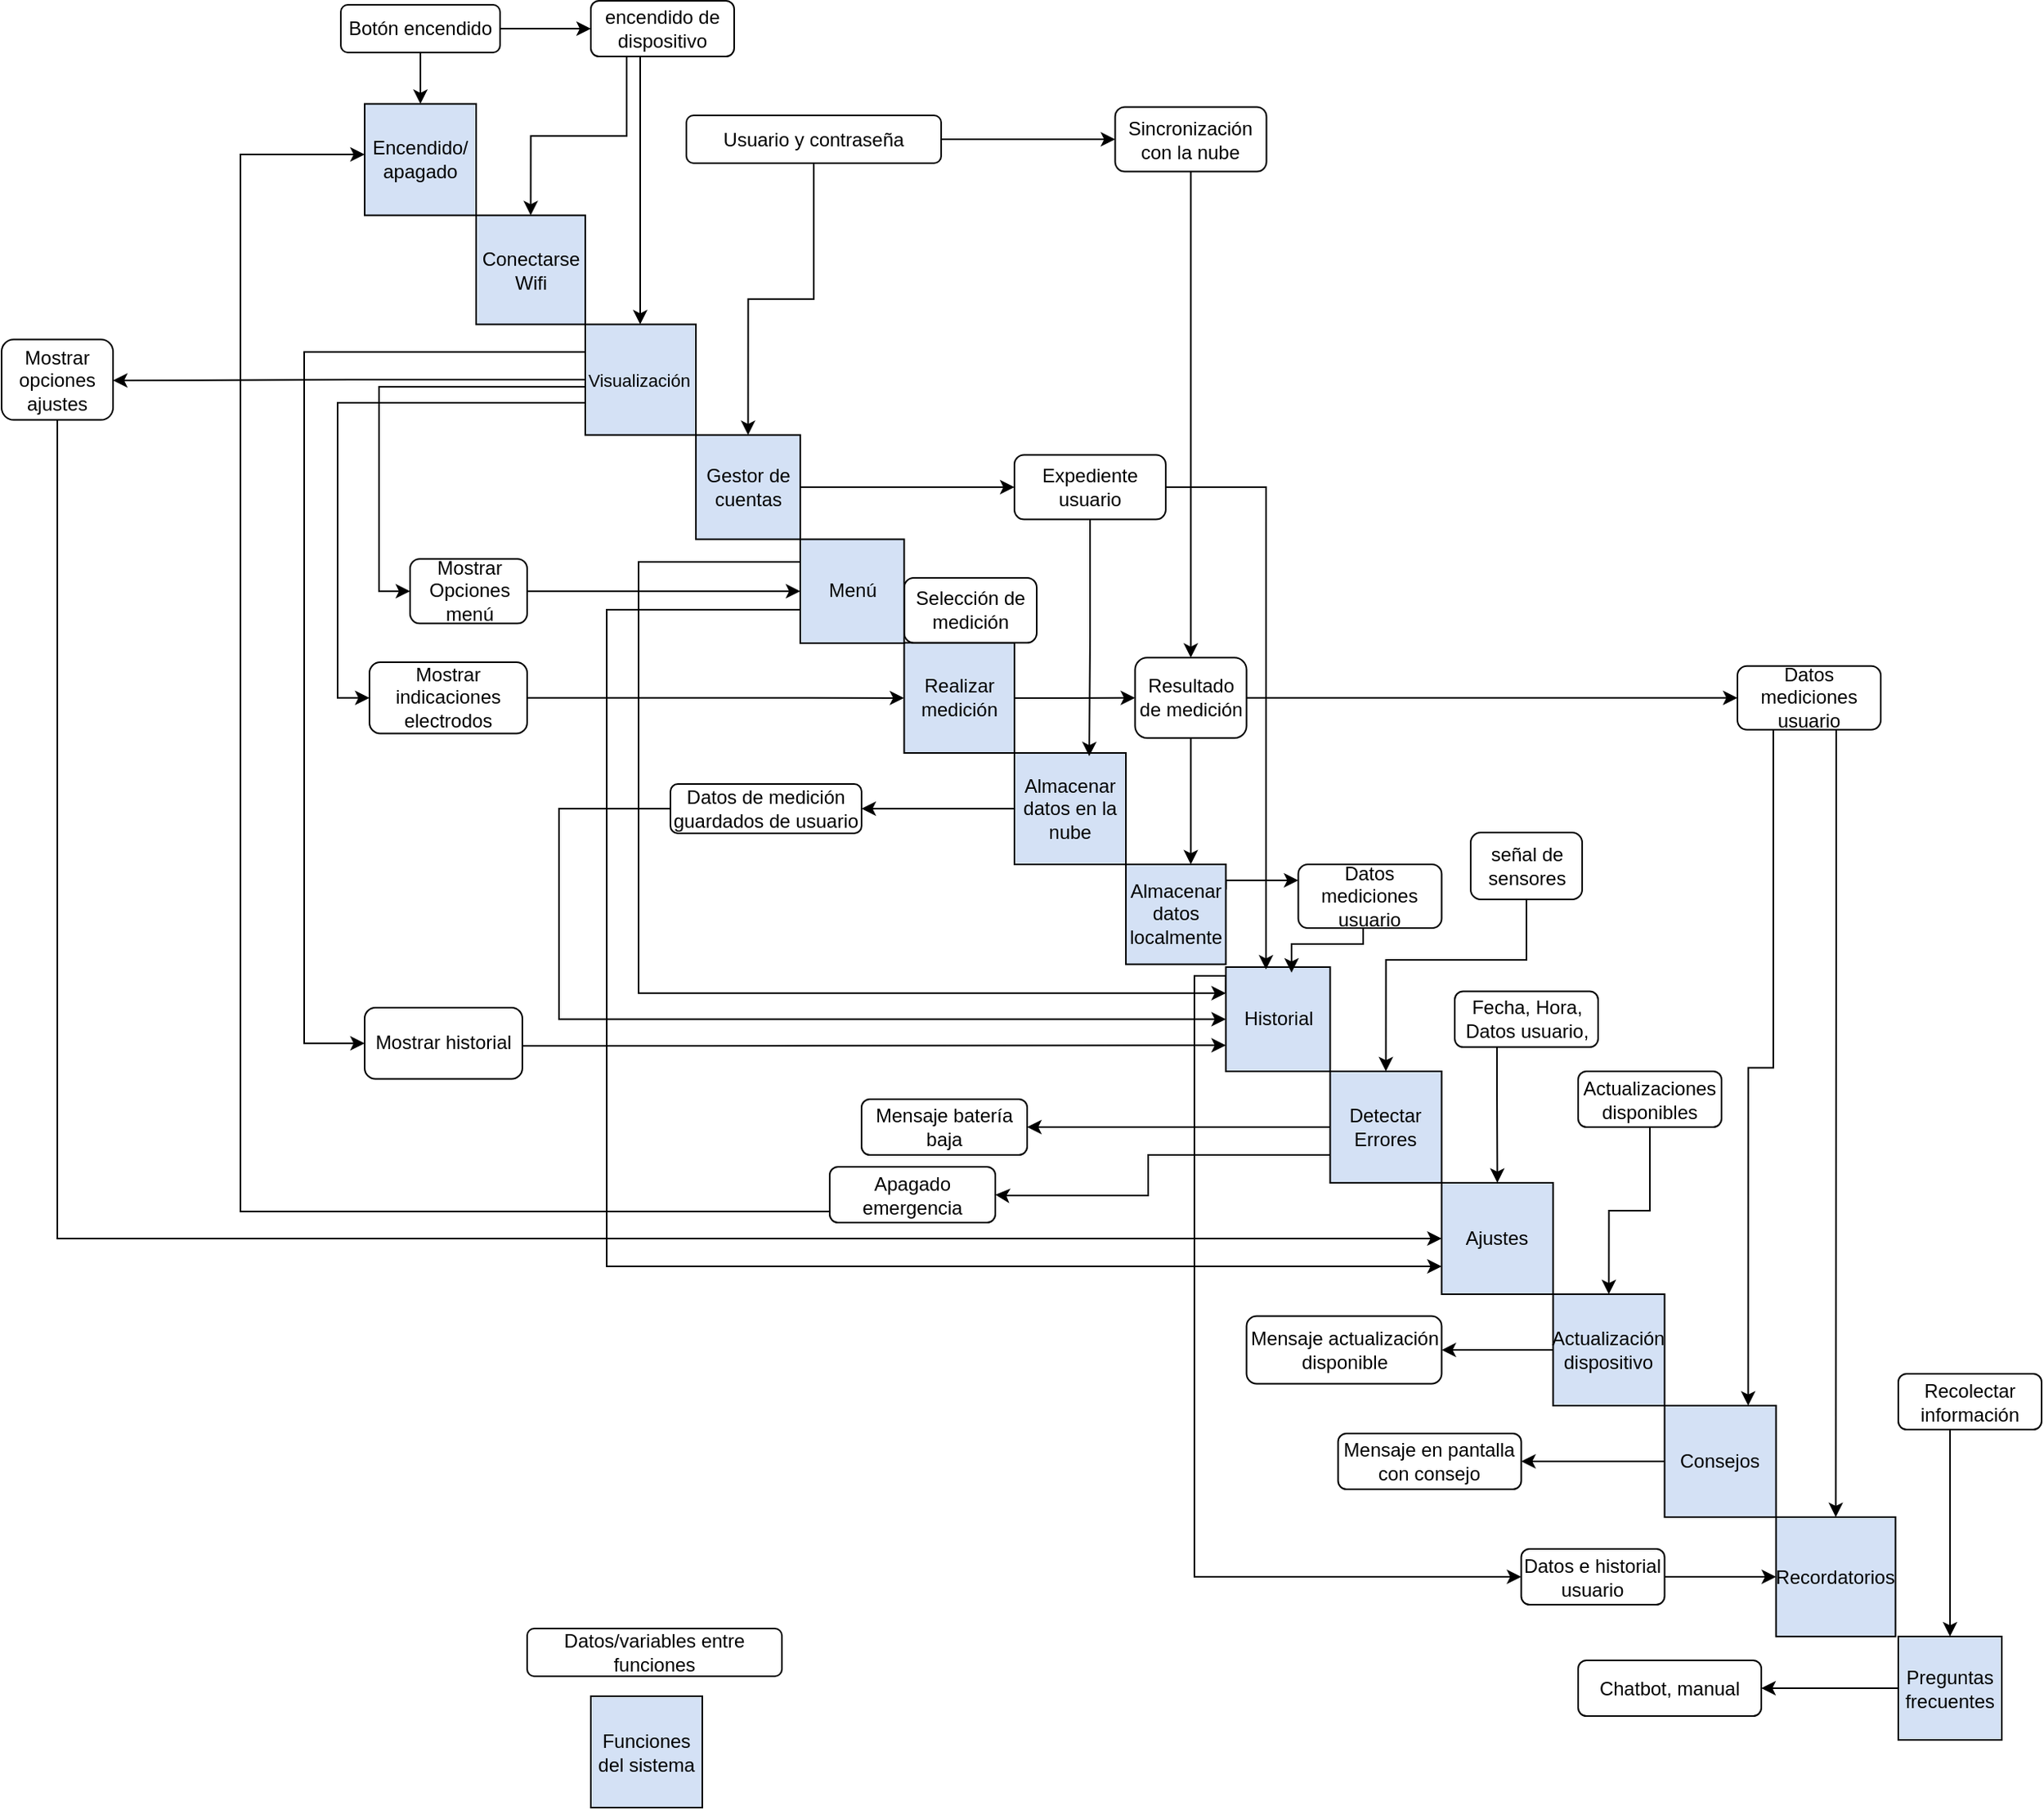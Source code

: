 <mxfile version="15.4.3" type="github">
  <diagram id="Nj07bCPPSiQxX_Wcg0r5" name="Page-1">
    <mxGraphModel dx="1108" dy="482" grid="1" gridSize="10" guides="1" tooltips="1" connect="1" arrows="1" fold="1" page="1" pageScale="1" pageWidth="827" pageHeight="1169" math="0" shadow="0">
      <root>
        <mxCell id="0" />
        <mxCell id="1" parent="0" />
        <mxCell id="xx2dYzDbVYMF6buf9vaY-4" style="edgeStyle=orthogonalEdgeStyle;rounded=0;orthogonalLoop=1;jettySize=auto;html=1;" edge="1" parent="1" source="CXU5azMome1cHcGIRZeV-1" target="xx2dYzDbVYMF6buf9vaY-2">
          <mxGeometry relative="1" as="geometry" />
        </mxCell>
        <mxCell id="CXU5azMome1cHcGIRZeV-1" value="Gestor de cuentas" style="whiteSpace=wrap;html=1;aspect=fixed;fillColor=#D4E1F5;" parent="1" vertex="1">
          <mxGeometry x="486" y="280.26" width="65.5" height="65.5" as="geometry" />
        </mxCell>
        <mxCell id="xx2dYzDbVYMF6buf9vaY-14" style="edgeStyle=orthogonalEdgeStyle;rounded=0;orthogonalLoop=1;jettySize=auto;html=1;entryX=0;entryY=0.5;entryDx=0;entryDy=0;" edge="1" parent="1" source="CXU5azMome1cHcGIRZeV-2" target="iT-QjhbkleCrby-z9CVg-15">
          <mxGeometry relative="1" as="geometry" />
        </mxCell>
        <mxCell id="CXU5azMome1cHcGIRZeV-2" value="Realizar medición" style="whiteSpace=wrap;html=1;aspect=fixed;fillColor=#D4E1F5;" parent="1" vertex="1">
          <mxGeometry x="616.75" y="410.75" width="69.25" height="69.25" as="geometry" />
        </mxCell>
        <mxCell id="CXU5azMome1cHcGIRZeV-5" value="Ajustes" style="whiteSpace=wrap;html=1;aspect=fixed;fillColor=#D4E1F5;" parent="1" vertex="1">
          <mxGeometry x="954.25" y="750" width="70" height="70" as="geometry" />
        </mxCell>
        <mxCell id="67Dht7YHLMiTtMJzF1Od-41" style="edgeStyle=orthogonalEdgeStyle;rounded=0;orthogonalLoop=1;jettySize=auto;html=1;entryX=1;entryY=0.5;entryDx=0;entryDy=0;fontSize=11;" parent="1" source="CXU5azMome1cHcGIRZeV-8" target="iT-QjhbkleCrby-z9CVg-93" edge="1">
          <mxGeometry relative="1" as="geometry" />
        </mxCell>
        <mxCell id="67Dht7YHLMiTtMJzF1Od-42" style="edgeStyle=orthogonalEdgeStyle;rounded=0;orthogonalLoop=1;jettySize=auto;html=1;exitX=0;exitY=0.75;exitDx=0;exitDy=0;entryX=1;entryY=0.5;entryDx=0;entryDy=0;fontSize=11;" parent="1" source="CXU5azMome1cHcGIRZeV-8" target="iT-QjhbkleCrby-z9CVg-60" edge="1">
          <mxGeometry relative="1" as="geometry">
            <Array as="points">
              <mxPoint x="770" y="733" />
              <mxPoint x="770" y="758" />
              <mxPoint x="680" y="758" />
            </Array>
          </mxGeometry>
        </mxCell>
        <mxCell id="CXU5azMome1cHcGIRZeV-8" value="Detectar Errores" style="whiteSpace=wrap;html=1;aspect=fixed;fillColor=#D4E1F5;" parent="1" vertex="1">
          <mxGeometry x="884.25" y="680" width="70" height="70" as="geometry" />
        </mxCell>
        <mxCell id="67Dht7YHLMiTtMJzF1Od-54" style="edgeStyle=orthogonalEdgeStyle;rounded=0;orthogonalLoop=1;jettySize=auto;html=1;exitX=0;exitY=0.5;exitDx=0;exitDy=0;fontSize=11;" parent="1" source="CXU5azMome1cHcGIRZeV-9" target="iT-QjhbkleCrby-z9CVg-35" edge="1">
          <mxGeometry relative="1" as="geometry" />
        </mxCell>
        <mxCell id="CXU5azMome1cHcGIRZeV-9" value="Almacenar datos en la nube" style="whiteSpace=wrap;html=1;aspect=fixed;fillColor=#D4E1F5;" parent="1" vertex="1">
          <mxGeometry x="686" y="480" width="70" height="70" as="geometry" />
        </mxCell>
        <mxCell id="67Dht7YHLMiTtMJzF1Od-39" style="edgeStyle=orthogonalEdgeStyle;rounded=0;orthogonalLoop=1;jettySize=auto;html=1;entryX=1;entryY=0.5;entryDx=0;entryDy=0;fontSize=11;" parent="1" source="CXU5azMome1cHcGIRZeV-11" target="iT-QjhbkleCrby-z9CVg-71" edge="1">
          <mxGeometry relative="1" as="geometry" />
        </mxCell>
        <mxCell id="CXU5azMome1cHcGIRZeV-11" value="Consejos" style="whiteSpace=wrap;html=1;aspect=fixed;fillColor=#D4E1F5;" parent="1" vertex="1">
          <mxGeometry x="1094.25" y="890" width="70" height="70" as="geometry" />
        </mxCell>
        <mxCell id="CXU5azMome1cHcGIRZeV-12" value="Recordatorios" style="whiteSpace=wrap;html=1;aspect=fixed;fillColor=#D4E1F5;" parent="1" vertex="1">
          <mxGeometry x="1164.25" y="960" width="75" height="75" as="geometry" />
        </mxCell>
        <mxCell id="67Dht7YHLMiTtMJzF1Od-35" style="edgeStyle=orthogonalEdgeStyle;rounded=0;orthogonalLoop=1;jettySize=auto;html=1;entryX=1;entryY=0.5;entryDx=0;entryDy=0;fontSize=11;" parent="1" source="CXU5azMome1cHcGIRZeV-13" target="iT-QjhbkleCrby-z9CVg-74" edge="1">
          <mxGeometry relative="1" as="geometry" />
        </mxCell>
        <mxCell id="CXU5azMome1cHcGIRZeV-13" value="Preguntas frecuentes" style="whiteSpace=wrap;html=1;aspect=fixed;fillColor=#D4E1F5;" parent="1" vertex="1">
          <mxGeometry x="1241" y="1035" width="65" height="65" as="geometry" />
        </mxCell>
        <mxCell id="GFn40_tMTBPi8Aqq6Cur-4" style="edgeStyle=orthogonalEdgeStyle;rounded=0;orthogonalLoop=1;jettySize=auto;html=1;entryX=0;entryY=0.5;entryDx=0;entryDy=0;" parent="1" source="iT-QjhbkleCrby-z9CVg-3" target="iT-QjhbkleCrby-z9CVg-83" edge="1">
          <mxGeometry relative="1" as="geometry" />
        </mxCell>
        <mxCell id="67Dht7YHLMiTtMJzF1Od-57" style="edgeStyle=orthogonalEdgeStyle;rounded=0;orthogonalLoop=1;jettySize=auto;html=1;entryX=0.5;entryY=0;entryDx=0;entryDy=0;fontSize=11;" parent="1" source="iT-QjhbkleCrby-z9CVg-3" target="CXU5azMome1cHcGIRZeV-1" edge="1">
          <mxGeometry relative="1" as="geometry" />
        </mxCell>
        <mxCell id="iT-QjhbkleCrby-z9CVg-3" value="Usuario y contraseña" style="rounded=1;whiteSpace=wrap;html=1;" parent="1" vertex="1">
          <mxGeometry x="480" y="79.5" width="160" height="30" as="geometry" />
        </mxCell>
        <mxCell id="iT-QjhbkleCrby-z9CVg-5" value="Funciones del sistema" style="whiteSpace=wrap;html=1;aspect=fixed;fillColor=#D4E1F5;" parent="1" vertex="1">
          <mxGeometry x="420" y="1072.5" width="70" height="70" as="geometry" />
        </mxCell>
        <mxCell id="iT-QjhbkleCrby-z9CVg-6" value="Datos/variables entre funciones" style="rounded=1;whiteSpace=wrap;html=1;" parent="1" vertex="1">
          <mxGeometry x="380" y="1030" width="160" height="30" as="geometry" />
        </mxCell>
        <mxCell id="iT-QjhbkleCrby-z9CVg-7" value="Selección de medición" style="rounded=1;whiteSpace=wrap;html=1;" parent="1" vertex="1">
          <mxGeometry x="616.75" y="370" width="83.25" height="40.75" as="geometry" />
        </mxCell>
        <mxCell id="67Dht7YHLMiTtMJzF1Od-72" style="edgeStyle=orthogonalEdgeStyle;rounded=0;orthogonalLoop=1;jettySize=auto;html=1;entryX=0;entryY=0.5;entryDx=0;entryDy=0;fontSize=11;" parent="1" source="iT-QjhbkleCrby-z9CVg-15" target="67Dht7YHLMiTtMJzF1Od-70" edge="1">
          <mxGeometry relative="1" as="geometry" />
        </mxCell>
        <mxCell id="xx2dYzDbVYMF6buf9vaY-10" value="" style="edgeStyle=orthogonalEdgeStyle;rounded=0;orthogonalLoop=1;jettySize=auto;html=1;" edge="1" parent="1" source="iT-QjhbkleCrby-z9CVg-15" target="GFn40_tMTBPi8Aqq6Cur-2">
          <mxGeometry relative="1" as="geometry">
            <Array as="points">
              <mxPoint x="787" y="470" />
              <mxPoint x="787" y="470" />
            </Array>
          </mxGeometry>
        </mxCell>
        <mxCell id="iT-QjhbkleCrby-z9CVg-15" value="Resultado de medición" style="rounded=1;whiteSpace=wrap;html=1;" parent="1" vertex="1">
          <mxGeometry x="761.75" y="420.13" width="70" height="50.5" as="geometry" />
        </mxCell>
        <mxCell id="67Dht7YHLMiTtMJzF1Od-69" style="edgeStyle=orthogonalEdgeStyle;rounded=0;orthogonalLoop=1;jettySize=auto;html=1;entryX=0;entryY=0.5;entryDx=0;entryDy=0;fontSize=11;" parent="1" source="iT-QjhbkleCrby-z9CVg-35" target="CXU5azMome1cHcGIRZeV-4" edge="1">
          <mxGeometry relative="1" as="geometry">
            <Array as="points">
              <mxPoint x="400" y="515" />
              <mxPoint x="400" y="647" />
            </Array>
          </mxGeometry>
        </mxCell>
        <mxCell id="iT-QjhbkleCrby-z9CVg-35" value="Datos de medición guardados de usuario" style="rounded=1;whiteSpace=wrap;html=1;" parent="1" vertex="1">
          <mxGeometry x="470" y="499.5" width="120" height="31" as="geometry" />
        </mxCell>
        <mxCell id="67Dht7YHLMiTtMJzF1Od-51" style="edgeStyle=orthogonalEdgeStyle;rounded=0;orthogonalLoop=1;jettySize=auto;html=1;exitX=1;exitY=0.5;exitDx=0;exitDy=0;fontSize=11;" parent="1" source="iT-QjhbkleCrby-z9CVg-39" target="CXU5azMome1cHcGIRZeV-2" edge="1">
          <mxGeometry relative="1" as="geometry" />
        </mxCell>
        <mxCell id="iT-QjhbkleCrby-z9CVg-39" value="Mostrar indicaciones electrodos" style="rounded=1;whiteSpace=wrap;html=1;" parent="1" vertex="1">
          <mxGeometry x="281" y="423" width="99" height="44.75" as="geometry" />
        </mxCell>
        <mxCell id="67Dht7YHLMiTtMJzF1Od-43" style="edgeStyle=orthogonalEdgeStyle;rounded=0;orthogonalLoop=1;jettySize=auto;html=1;entryX=0.5;entryY=0;entryDx=0;entryDy=0;fontSize=11;" parent="1" source="iT-QjhbkleCrby-z9CVg-46" target="CXU5azMome1cHcGIRZeV-8" edge="1">
          <mxGeometry relative="1" as="geometry">
            <Array as="points">
              <mxPoint x="1008" y="610" />
              <mxPoint x="919" y="610" />
            </Array>
          </mxGeometry>
        </mxCell>
        <mxCell id="iT-QjhbkleCrby-z9CVg-46" value="señal de sensores" style="rounded=1;whiteSpace=wrap;html=1;" parent="1" vertex="1">
          <mxGeometry x="972.5" y="530" width="70" height="42" as="geometry" />
        </mxCell>
        <mxCell id="67Dht7YHLMiTtMJzF1Od-44" style="edgeStyle=orthogonalEdgeStyle;rounded=0;orthogonalLoop=1;jettySize=auto;html=1;entryX=0.5;entryY=0;entryDx=0;entryDy=0;fontSize=11;" parent="1" source="iT-QjhbkleCrby-z9CVg-55" target="CXU5azMome1cHcGIRZeV-5" edge="1">
          <mxGeometry relative="1" as="geometry">
            <Array as="points">
              <mxPoint x="989" y="690" />
              <mxPoint x="989" y="690" />
            </Array>
          </mxGeometry>
        </mxCell>
        <mxCell id="iT-QjhbkleCrby-z9CVg-55" value="Fecha, Hora, Datos usuario," style="rounded=1;whiteSpace=wrap;html=1;" parent="1" vertex="1">
          <mxGeometry x="962.5" y="629.75" width="90" height="35" as="geometry" />
        </mxCell>
        <mxCell id="67Dht7YHLMiTtMJzF1Od-56" style="edgeStyle=orthogonalEdgeStyle;rounded=0;orthogonalLoop=1;jettySize=auto;html=1;fontSize=11;" parent="1" source="iT-QjhbkleCrby-z9CVg-60" target="iT-QjhbkleCrby-z9CVg-79" edge="1">
          <mxGeometry relative="1" as="geometry">
            <mxPoint x="260" y="107" as="targetPoint" />
            <Array as="points">
              <mxPoint x="200" y="768" />
              <mxPoint x="200" y="104" />
              <mxPoint x="278" y="104" />
              <mxPoint x="278" y="107" />
            </Array>
          </mxGeometry>
        </mxCell>
        <mxCell id="iT-QjhbkleCrby-z9CVg-60" value="Apagado emergencia" style="rounded=1;whiteSpace=wrap;html=1;" parent="1" vertex="1">
          <mxGeometry x="570" y="740" width="104" height="35" as="geometry" />
        </mxCell>
        <mxCell id="67Dht7YHLMiTtMJzF1Od-37" style="edgeStyle=orthogonalEdgeStyle;rounded=0;orthogonalLoop=1;jettySize=auto;html=1;entryX=0;entryY=0.5;entryDx=0;entryDy=0;fontSize=11;" parent="1" source="iT-QjhbkleCrby-z9CVg-68" target="CXU5azMome1cHcGIRZeV-12" edge="1">
          <mxGeometry relative="1" as="geometry" />
        </mxCell>
        <mxCell id="iT-QjhbkleCrby-z9CVg-68" value="Datos e historial usuario" style="rounded=1;whiteSpace=wrap;html=1;" parent="1" vertex="1">
          <mxGeometry x="1004.25" y="980" width="90" height="35" as="geometry" />
        </mxCell>
        <mxCell id="iT-QjhbkleCrby-z9CVg-71" value="Mensaje en pantalla con consejo" style="rounded=1;whiteSpace=wrap;html=1;" parent="1" vertex="1">
          <mxGeometry x="889.25" y="907.5" width="115" height="35" as="geometry" />
        </mxCell>
        <mxCell id="iT-QjhbkleCrby-z9CVg-74" value="Chatbot, manual" style="rounded=1;whiteSpace=wrap;html=1;" parent="1" vertex="1">
          <mxGeometry x="1040" y="1050" width="115" height="35" as="geometry" />
        </mxCell>
        <mxCell id="67Dht7YHLMiTtMJzF1Od-34" style="edgeStyle=orthogonalEdgeStyle;rounded=0;orthogonalLoop=1;jettySize=auto;html=1;entryX=0.5;entryY=0;entryDx=0;entryDy=0;fontSize=11;" parent="1" source="iT-QjhbkleCrby-z9CVg-77" target="CXU5azMome1cHcGIRZeV-13" edge="1">
          <mxGeometry relative="1" as="geometry">
            <Array as="points">
              <mxPoint x="1274" y="970" />
            </Array>
          </mxGeometry>
        </mxCell>
        <mxCell id="iT-QjhbkleCrby-z9CVg-77" value="Recolectar información" style="rounded=1;whiteSpace=wrap;html=1;" parent="1" vertex="1">
          <mxGeometry x="1241" y="870" width="90" height="35" as="geometry" />
        </mxCell>
        <mxCell id="iT-QjhbkleCrby-z9CVg-79" value="Encendido/&lt;br&gt;apagado" style="whiteSpace=wrap;html=1;aspect=fixed;fillColor=#D4E1F5;" parent="1" vertex="1">
          <mxGeometry x="278" y="72.26" width="70" height="70" as="geometry" />
        </mxCell>
        <mxCell id="67Dht7YHLMiTtMJzF1Od-58" style="edgeStyle=orthogonalEdgeStyle;rounded=0;orthogonalLoop=1;jettySize=auto;html=1;exitX=0.5;exitY=1;exitDx=0;exitDy=0;entryX=0.5;entryY=0;entryDx=0;entryDy=0;fontSize=11;" parent="1" source="iT-QjhbkleCrby-z9CVg-80" target="iT-QjhbkleCrby-z9CVg-79" edge="1">
          <mxGeometry relative="1" as="geometry" />
        </mxCell>
        <mxCell id="67Dht7YHLMiTtMJzF1Od-59" style="edgeStyle=orthogonalEdgeStyle;rounded=0;orthogonalLoop=1;jettySize=auto;html=1;entryX=0;entryY=0.5;entryDx=0;entryDy=0;fontSize=11;" parent="1" source="iT-QjhbkleCrby-z9CVg-80" target="iT-QjhbkleCrby-z9CVg-95" edge="1">
          <mxGeometry relative="1" as="geometry" />
        </mxCell>
        <mxCell id="iT-QjhbkleCrby-z9CVg-80" value="Botón encendido" style="rounded=1;whiteSpace=wrap;html=1;" parent="1" vertex="1">
          <mxGeometry x="263" y="10" width="100" height="30" as="geometry" />
        </mxCell>
        <mxCell id="xx2dYzDbVYMF6buf9vaY-1" style="edgeStyle=orthogonalEdgeStyle;rounded=0;orthogonalLoop=1;jettySize=auto;html=1;entryX=0.5;entryY=0;entryDx=0;entryDy=0;" edge="1" parent="1" source="iT-QjhbkleCrby-z9CVg-83" target="iT-QjhbkleCrby-z9CVg-15">
          <mxGeometry relative="1" as="geometry" />
        </mxCell>
        <mxCell id="iT-QjhbkleCrby-z9CVg-83" value="Sincronización con la nube" style="rounded=1;whiteSpace=wrap;html=1;" parent="1" vertex="1">
          <mxGeometry x="749.25" y="74.25" width="95" height="40.5" as="geometry" />
        </mxCell>
        <mxCell id="67Dht7YHLMiTtMJzF1Od-81" style="edgeStyle=orthogonalEdgeStyle;rounded=0;orthogonalLoop=1;jettySize=auto;html=1;entryX=0;entryY=0.25;entryDx=0;entryDy=0;fontSize=11;" parent="1" source="iT-QjhbkleCrby-z9CVg-87" target="CXU5azMome1cHcGIRZeV-4" edge="1">
          <mxGeometry relative="1" as="geometry">
            <Array as="points">
              <mxPoint x="450" y="360" />
              <mxPoint x="450" y="631" />
            </Array>
          </mxGeometry>
        </mxCell>
        <mxCell id="67Dht7YHLMiTtMJzF1Od-82" style="edgeStyle=orthogonalEdgeStyle;rounded=0;orthogonalLoop=1;jettySize=auto;html=1;exitX=0;exitY=0.75;exitDx=0;exitDy=0;entryX=0;entryY=0.75;entryDx=0;entryDy=0;fontSize=11;" parent="1" source="iT-QjhbkleCrby-z9CVg-87" target="CXU5azMome1cHcGIRZeV-5" edge="1">
          <mxGeometry relative="1" as="geometry">
            <Array as="points">
              <mxPoint x="552" y="390" />
              <mxPoint x="430" y="390" />
              <mxPoint x="430" y="803" />
            </Array>
          </mxGeometry>
        </mxCell>
        <mxCell id="iT-QjhbkleCrby-z9CVg-87" value="Menú" style="whiteSpace=wrap;html=1;aspect=fixed;fillColor=#D4E1F5;" parent="1" vertex="1">
          <mxGeometry x="551.5" y="345.76" width="65.25" height="65.25" as="geometry" />
        </mxCell>
        <mxCell id="iT-QjhbkleCrby-z9CVg-88" value="Conectarse Wifi" style="whiteSpace=wrap;html=1;aspect=fixed;fillColor=#D4E1F5;" parent="1" vertex="1">
          <mxGeometry x="348" y="142.26" width="68.5" height="68.5" as="geometry" />
        </mxCell>
        <mxCell id="iT-QjhbkleCrby-z9CVg-93" value="Mensaje batería baja" style="rounded=1;whiteSpace=wrap;html=1;" parent="1" vertex="1">
          <mxGeometry x="590" y="697.5" width="104" height="35" as="geometry" />
        </mxCell>
        <mxCell id="67Dht7YHLMiTtMJzF1Od-60" style="edgeStyle=orthogonalEdgeStyle;rounded=0;orthogonalLoop=1;jettySize=auto;html=1;fontSize=11;" parent="1" source="iT-QjhbkleCrby-z9CVg-95" target="67Dht7YHLMiTtMJzF1Od-1" edge="1">
          <mxGeometry relative="1" as="geometry">
            <Array as="points">
              <mxPoint x="451" y="90" />
              <mxPoint x="451" y="90" />
            </Array>
          </mxGeometry>
        </mxCell>
        <mxCell id="67Dht7YHLMiTtMJzF1Od-78" style="edgeStyle=orthogonalEdgeStyle;rounded=0;orthogonalLoop=1;jettySize=auto;html=1;exitX=0.25;exitY=1;exitDx=0;exitDy=0;entryX=0.5;entryY=0;entryDx=0;entryDy=0;fontSize=11;" parent="1" source="iT-QjhbkleCrby-z9CVg-95" target="iT-QjhbkleCrby-z9CVg-88" edge="1">
          <mxGeometry relative="1" as="geometry" />
        </mxCell>
        <mxCell id="iT-QjhbkleCrby-z9CVg-95" value="encendido de dispositivo" style="rounded=1;whiteSpace=wrap;html=1;" parent="1" vertex="1">
          <mxGeometry x="420" y="7.5" width="90" height="35" as="geometry" />
        </mxCell>
        <mxCell id="67Dht7YHLMiTtMJzF1Od-64" style="edgeStyle=orthogonalEdgeStyle;rounded=0;orthogonalLoop=1;jettySize=auto;html=1;exitX=1;exitY=0.5;exitDx=0;exitDy=0;entryX=0;entryY=0.5;entryDx=0;entryDy=0;fontSize=11;" parent="1" source="iT-QjhbkleCrby-z9CVg-98" target="iT-QjhbkleCrby-z9CVg-87" edge="1">
          <mxGeometry relative="1" as="geometry" />
        </mxCell>
        <mxCell id="iT-QjhbkleCrby-z9CVg-98" value="Mostrar Opciones menú" style="rounded=1;whiteSpace=wrap;html=1;" parent="1" vertex="1">
          <mxGeometry x="306.5" y="358.13" width="73.5" height="40.5" as="geometry" />
        </mxCell>
        <mxCell id="67Dht7YHLMiTtMJzF1Od-79" style="edgeStyle=orthogonalEdgeStyle;rounded=0;orthogonalLoop=1;jettySize=auto;html=1;exitX=0;exitY=0.25;exitDx=0;exitDy=0;entryX=0;entryY=0.5;entryDx=0;entryDy=0;fontSize=11;" parent="1" source="CXU5azMome1cHcGIRZeV-4" target="iT-QjhbkleCrby-z9CVg-68" edge="1">
          <mxGeometry relative="1" as="geometry">
            <Array as="points">
              <mxPoint x="819" y="620" />
              <mxPoint x="799" y="620" />
              <mxPoint x="799" y="998" />
            </Array>
          </mxGeometry>
        </mxCell>
        <mxCell id="CXU5azMome1cHcGIRZeV-4" value="Historial" style="whiteSpace=wrap;html=1;aspect=fixed;fillColor=#D4E1F5;" parent="1" vertex="1">
          <mxGeometry x="818.75" y="614.5" width="65.5" height="65.5" as="geometry" />
        </mxCell>
        <mxCell id="xx2dYzDbVYMF6buf9vaY-15" style="edgeStyle=orthogonalEdgeStyle;rounded=0;orthogonalLoop=1;jettySize=auto;html=1;exitX=1;exitY=0.25;exitDx=0;exitDy=0;entryX=0;entryY=0.25;entryDx=0;entryDy=0;" edge="1" parent="1" source="GFn40_tMTBPi8Aqq6Cur-2" target="iT-QjhbkleCrby-z9CVg-19">
          <mxGeometry relative="1" as="geometry">
            <Array as="points">
              <mxPoint x="819" y="560" />
            </Array>
          </mxGeometry>
        </mxCell>
        <mxCell id="GFn40_tMTBPi8Aqq6Cur-2" value="Almacenar datos localmente" style="whiteSpace=wrap;html=1;aspect=fixed;fillColor=#D4E1F5;" parent="1" vertex="1">
          <mxGeometry x="756" y="550" width="62.75" height="62.75" as="geometry" />
        </mxCell>
        <mxCell id="xx2dYzDbVYMF6buf9vaY-7" style="edgeStyle=orthogonalEdgeStyle;rounded=0;orthogonalLoop=1;jettySize=auto;html=1;entryX=0.63;entryY=0.053;entryDx=0;entryDy=0;entryPerimeter=0;" edge="1" parent="1" source="iT-QjhbkleCrby-z9CVg-19" target="CXU5azMome1cHcGIRZeV-4">
          <mxGeometry relative="1" as="geometry">
            <Array as="points">
              <mxPoint x="905" y="600" />
              <mxPoint x="860" y="600" />
            </Array>
          </mxGeometry>
        </mxCell>
        <mxCell id="iT-QjhbkleCrby-z9CVg-19" value="Datos mediciones usuario" style="rounded=1;whiteSpace=wrap;html=1;" parent="1" vertex="1">
          <mxGeometry x="864.25" y="550" width="90" height="40" as="geometry" />
        </mxCell>
        <mxCell id="67Dht7YHLMiTtMJzF1Od-50" style="edgeStyle=orthogonalEdgeStyle;rounded=0;orthogonalLoop=1;jettySize=auto;html=1;entryX=0;entryY=0.5;entryDx=0;entryDy=0;fontSize=11;" parent="1" source="67Dht7YHLMiTtMJzF1Od-1" target="iT-QjhbkleCrby-z9CVg-39" edge="1">
          <mxGeometry relative="1" as="geometry">
            <Array as="points">
              <mxPoint x="261" y="260" />
              <mxPoint x="261" y="445" />
            </Array>
          </mxGeometry>
        </mxCell>
        <mxCell id="67Dht7YHLMiTtMJzF1Od-63" style="edgeStyle=orthogonalEdgeStyle;rounded=0;orthogonalLoop=1;jettySize=auto;html=1;entryX=0;entryY=0.5;entryDx=0;entryDy=0;fontSize=11;" parent="1" source="67Dht7YHLMiTtMJzF1Od-1" target="iT-QjhbkleCrby-z9CVg-98" edge="1">
          <mxGeometry relative="1" as="geometry">
            <Array as="points">
              <mxPoint x="287" y="250" />
              <mxPoint x="287" y="378" />
            </Array>
          </mxGeometry>
        </mxCell>
        <mxCell id="67Dht7YHLMiTtMJzF1Od-65" style="edgeStyle=orthogonalEdgeStyle;rounded=0;orthogonalLoop=1;jettySize=auto;html=1;fontSize=11;" parent="1" source="67Dht7YHLMiTtMJzF1Od-1" edge="1">
          <mxGeometry relative="1" as="geometry">
            <mxPoint x="120" y="246" as="targetPoint" />
            <Array as="points">
              <mxPoint x="270" y="246" />
              <mxPoint x="270" y="246" />
            </Array>
          </mxGeometry>
        </mxCell>
        <mxCell id="67Dht7YHLMiTtMJzF1Od-75" style="edgeStyle=orthogonalEdgeStyle;rounded=0;orthogonalLoop=1;jettySize=auto;html=1;exitX=0;exitY=0.25;exitDx=0;exitDy=0;entryX=0;entryY=0.5;entryDx=0;entryDy=0;fontSize=11;" parent="1" source="67Dht7YHLMiTtMJzF1Od-1" target="67Dht7YHLMiTtMJzF1Od-74" edge="1">
          <mxGeometry relative="1" as="geometry">
            <Array as="points">
              <mxPoint x="240" y="228" />
              <mxPoint x="240" y="662" />
            </Array>
          </mxGeometry>
        </mxCell>
        <mxCell id="67Dht7YHLMiTtMJzF1Od-1" value="&lt;font style=&quot;font-size: 11px&quot;&gt;Visualización&amp;nbsp;&lt;/font&gt;" style="whiteSpace=wrap;html=1;aspect=fixed;fillColor=#D4E1F5;" parent="1" vertex="1">
          <mxGeometry x="416.5" y="210.76" width="69.5" height="69.5" as="geometry" />
        </mxCell>
        <mxCell id="67Dht7YHLMiTtMJzF1Od-67" style="edgeStyle=orthogonalEdgeStyle;rounded=0;orthogonalLoop=1;jettySize=auto;html=1;entryX=0;entryY=0.5;entryDx=0;entryDy=0;fontSize=11;" parent="1" source="67Dht7YHLMiTtMJzF1Od-14" target="CXU5azMome1cHcGIRZeV-5" edge="1">
          <mxGeometry relative="1" as="geometry">
            <Array as="points">
              <mxPoint x="85" y="785" />
            </Array>
          </mxGeometry>
        </mxCell>
        <mxCell id="67Dht7YHLMiTtMJzF1Od-14" value="Mostrar opciones ajustes" style="rounded=1;whiteSpace=wrap;html=1;" parent="1" vertex="1">
          <mxGeometry x="50" y="220.26" width="70" height="50.5" as="geometry" />
        </mxCell>
        <mxCell id="67Dht7YHLMiTtMJzF1Od-48" style="edgeStyle=orthogonalEdgeStyle;rounded=0;orthogonalLoop=1;jettySize=auto;html=1;fontSize=11;" parent="1" source="67Dht7YHLMiTtMJzF1Od-29" target="67Dht7YHLMiTtMJzF1Od-47" edge="1">
          <mxGeometry relative="1" as="geometry" />
        </mxCell>
        <mxCell id="67Dht7YHLMiTtMJzF1Od-29" value="Actualización dispositivo" style="whiteSpace=wrap;html=1;aspect=fixed;fillColor=#D4E1F5;" parent="1" vertex="1">
          <mxGeometry x="1024.25" y="820" width="70" height="70" as="geometry" />
        </mxCell>
        <mxCell id="67Dht7YHLMiTtMJzF1Od-46" style="edgeStyle=orthogonalEdgeStyle;rounded=0;orthogonalLoop=1;jettySize=auto;html=1;entryX=0.5;entryY=0;entryDx=0;entryDy=0;fontSize=11;" parent="1" source="67Dht7YHLMiTtMJzF1Od-45" target="67Dht7YHLMiTtMJzF1Od-29" edge="1">
          <mxGeometry relative="1" as="geometry" />
        </mxCell>
        <mxCell id="67Dht7YHLMiTtMJzF1Od-45" value="Actualizaciones disponibles" style="rounded=1;whiteSpace=wrap;html=1;" parent="1" vertex="1">
          <mxGeometry x="1040" y="680" width="90" height="35" as="geometry" />
        </mxCell>
        <mxCell id="67Dht7YHLMiTtMJzF1Od-47" value="Mensaje actualización disponible" style="rounded=1;whiteSpace=wrap;html=1;" parent="1" vertex="1">
          <mxGeometry x="831.75" y="833.75" width="122.5" height="42.5" as="geometry" />
        </mxCell>
        <mxCell id="67Dht7YHLMiTtMJzF1Od-73" style="edgeStyle=orthogonalEdgeStyle;rounded=0;orthogonalLoop=1;jettySize=auto;html=1;entryX=0.5;entryY=0;entryDx=0;entryDy=0;fontSize=11;" parent="1" source="67Dht7YHLMiTtMJzF1Od-70" target="CXU5azMome1cHcGIRZeV-12" edge="1">
          <mxGeometry relative="1" as="geometry">
            <Array as="points">
              <mxPoint x="1202" y="600" />
              <mxPoint x="1202" y="600" />
            </Array>
          </mxGeometry>
        </mxCell>
        <mxCell id="67Dht7YHLMiTtMJzF1Od-80" style="edgeStyle=orthogonalEdgeStyle;rounded=0;orthogonalLoop=1;jettySize=auto;html=1;exitX=0.25;exitY=1;exitDx=0;exitDy=0;entryX=0.75;entryY=0;entryDx=0;entryDy=0;fontSize=11;" parent="1" source="67Dht7YHLMiTtMJzF1Od-70" target="CXU5azMome1cHcGIRZeV-11" edge="1">
          <mxGeometry relative="1" as="geometry" />
        </mxCell>
        <mxCell id="67Dht7YHLMiTtMJzF1Od-70" value="Datos mediciones usuario" style="rounded=1;whiteSpace=wrap;html=1;" parent="1" vertex="1">
          <mxGeometry x="1140" y="425.38" width="90" height="40" as="geometry" />
        </mxCell>
        <mxCell id="67Dht7YHLMiTtMJzF1Od-77" style="edgeStyle=orthogonalEdgeStyle;rounded=0;orthogonalLoop=1;jettySize=auto;html=1;entryX=0;entryY=0.75;entryDx=0;entryDy=0;fontSize=11;" parent="1" source="67Dht7YHLMiTtMJzF1Od-74" target="CXU5azMome1cHcGIRZeV-4" edge="1">
          <mxGeometry relative="1" as="geometry">
            <Array as="points">
              <mxPoint x="490" y="664" />
              <mxPoint x="490" y="664" />
            </Array>
          </mxGeometry>
        </mxCell>
        <mxCell id="67Dht7YHLMiTtMJzF1Od-74" value="Mostrar historial" style="rounded=1;whiteSpace=wrap;html=1;" parent="1" vertex="1">
          <mxGeometry x="278" y="640" width="99" height="44.75" as="geometry" />
        </mxCell>
        <mxCell id="xx2dYzDbVYMF6buf9vaY-11" style="edgeStyle=orthogonalEdgeStyle;rounded=0;orthogonalLoop=1;jettySize=auto;html=1;entryX=0.671;entryY=0.029;entryDx=0;entryDy=0;entryPerimeter=0;" edge="1" parent="1" source="xx2dYzDbVYMF6buf9vaY-2" target="CXU5azMome1cHcGIRZeV-9">
          <mxGeometry relative="1" as="geometry" />
        </mxCell>
        <mxCell id="xx2dYzDbVYMF6buf9vaY-13" style="edgeStyle=orthogonalEdgeStyle;rounded=0;orthogonalLoop=1;jettySize=auto;html=1;exitX=1;exitY=0.5;exitDx=0;exitDy=0;entryX=0.385;entryY=0.023;entryDx=0;entryDy=0;entryPerimeter=0;" edge="1" parent="1" source="xx2dYzDbVYMF6buf9vaY-2" target="CXU5azMome1cHcGIRZeV-4">
          <mxGeometry relative="1" as="geometry" />
        </mxCell>
        <mxCell id="xx2dYzDbVYMF6buf9vaY-2" value="Expediente usuario" style="rounded=1;whiteSpace=wrap;html=1;" vertex="1" parent="1">
          <mxGeometry x="686" y="292.76" width="95" height="40.5" as="geometry" />
        </mxCell>
      </root>
    </mxGraphModel>
  </diagram>
</mxfile>
